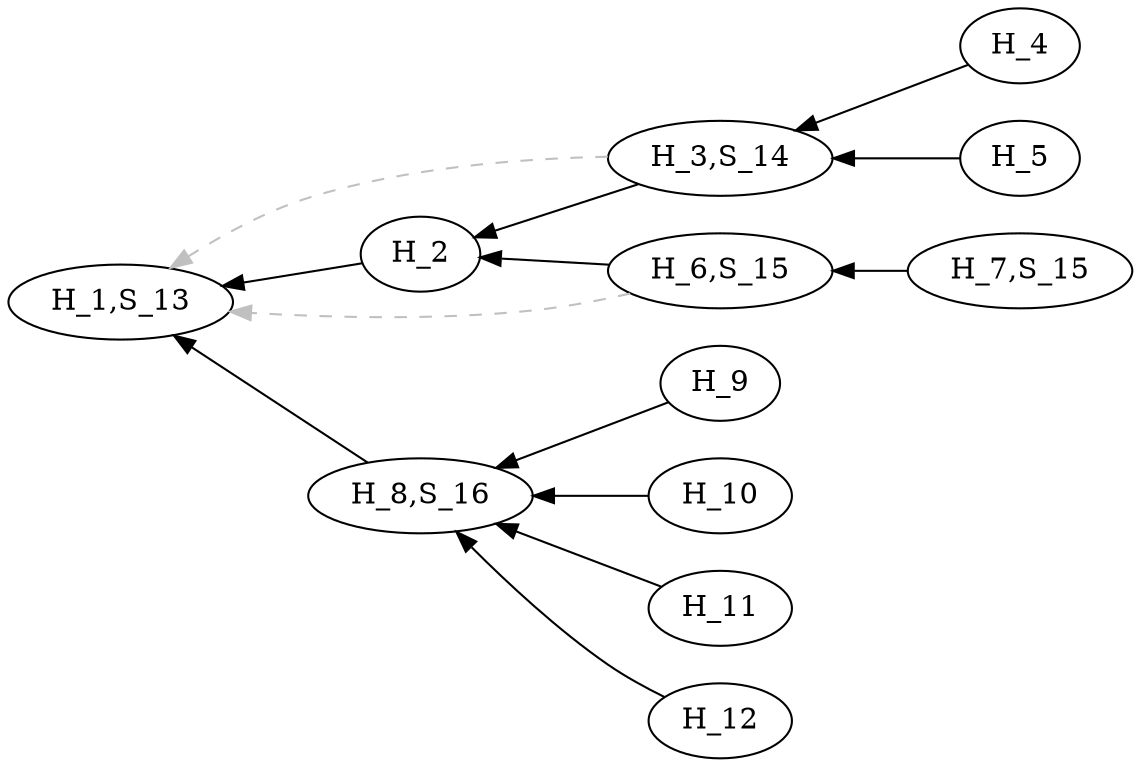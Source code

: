 digraph {

rankdir = RL

"H_2" -> "H_1,S_13" [style=filled, color=black];
"H_3,S_14" -> "H_2" [style=filled, color=black];
"H_4" -> "H_3,S_14" [style=filled, color=black];
"H_5" -> "H_3,S_14" [style=filled, color=black];
"H_6,S_15" -> "H_2" [style=filled, color=black];
"H_7,S_15" -> "H_6,S_15" [style=filled, color=black];
"H_9" -> "H_8,S_16" [style=filled, color=black];
"H_10" -> "H_8,S_16" [style=filled, color=black];
"H_11" -> "H_8,S_16" [style=filled, color=black];
"H_12" -> "H_8,S_16" [style=filled, color=black];
"H_8,S_16" -> "H_1,S_13" [style=filled, color=black];
"H_3,S_14" -> "H_1,S_13" [style=dashed, color=grey];
"H_6,S_15" -> "H_1,S_13" [style=dashed, color=grey];
}
